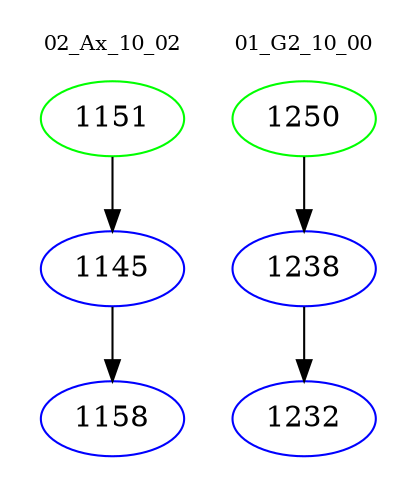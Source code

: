 digraph{
subgraph cluster_0 {
color = white
label = "02_Ax_10_02";
fontsize=10;
T0_1151 [label="1151", color="green"]
T0_1151 -> T0_1145 [color="black"]
T0_1145 [label="1145", color="blue"]
T0_1145 -> T0_1158 [color="black"]
T0_1158 [label="1158", color="blue"]
}
subgraph cluster_1 {
color = white
label = "01_G2_10_00";
fontsize=10;
T1_1250 [label="1250", color="green"]
T1_1250 -> T1_1238 [color="black"]
T1_1238 [label="1238", color="blue"]
T1_1238 -> T1_1232 [color="black"]
T1_1232 [label="1232", color="blue"]
}
}

